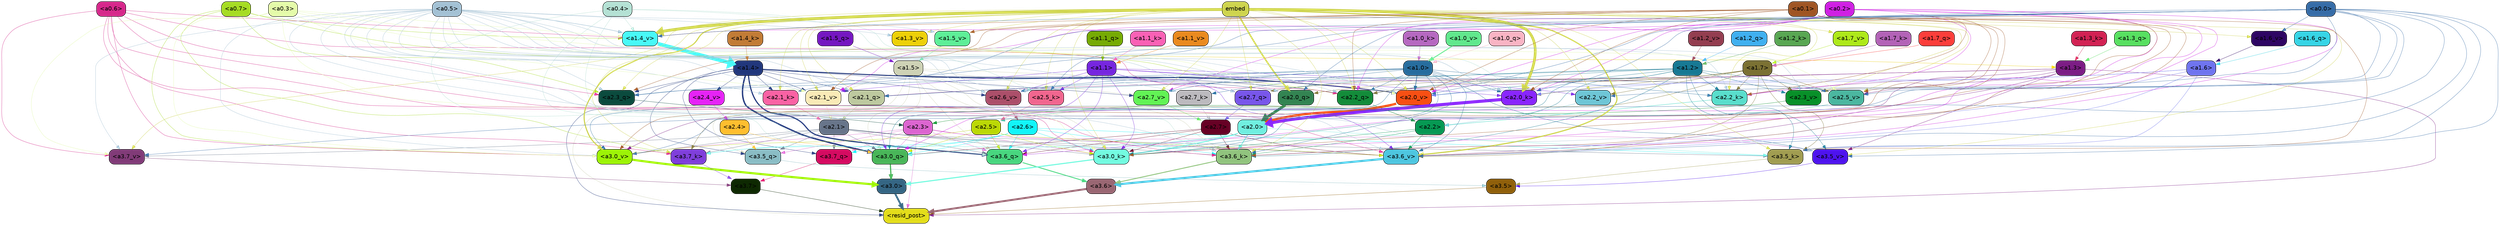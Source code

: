 strict digraph "" {
	graph [bgcolor=transparent,
		layout=dot,
		overlap=false,
		splines=true
	];
	"<a3.7>"	[color=black,
		fillcolor="#0e2902",
		fontname=Helvetica,
		shape=box,
		style="filled, rounded"];
	"<resid_post>"	[color=black,
		fillcolor="#e3dd1a",
		fontname=Helvetica,
		shape=box,
		style="filled, rounded"];
	"<a3.7>" -> "<resid_post>"	[color="#0e2902",
		penwidth=0.6239100098609924];
	"<a3.6>"	[color=black,
		fillcolor="#9a6773",
		fontname=Helvetica,
		shape=box,
		style="filled, rounded"];
	"<a3.6>" -> "<resid_post>"	[color="#9a6773",
		penwidth=4.569062113761902];
	"<a3.5>"	[color=black,
		fillcolor="#90600b",
		fontname=Helvetica,
		shape=box,
		style="filled, rounded"];
	"<a3.5>" -> "<resid_post>"	[color="#90600b",
		penwidth=0.6];
	"<a3.0>"	[color=black,
		fillcolor="#356684",
		fontname=Helvetica,
		shape=box,
		style="filled, rounded"];
	"<a3.0>" -> "<resid_post>"	[color="#356684",
		penwidth=4.283544182777405];
	"<a2.3>"	[color=black,
		fillcolor="#dc65d0",
		fontname=Helvetica,
		shape=box,
		style="filled, rounded"];
	"<a2.3>" -> "<resid_post>"	[color="#dc65d0",
		penwidth=0.6];
	"<a3.7_q>"	[color=black,
		fillcolor="#d50b61",
		fontname=Helvetica,
		shape=box,
		style="filled, rounded"];
	"<a2.3>" -> "<a3.7_q>"	[color="#dc65d0",
		penwidth=0.6];
	"<a3.6_q>"	[color=black,
		fillcolor="#48d67f",
		fontname=Helvetica,
		shape=box,
		style="filled, rounded"];
	"<a2.3>" -> "<a3.6_q>"	[color="#dc65d0",
		penwidth=0.6];
	"<a3.5_q>"	[color=black,
		fillcolor="#8abdc5",
		fontname=Helvetica,
		shape=box,
		style="filled, rounded"];
	"<a2.3>" -> "<a3.5_q>"	[color="#dc65d0",
		penwidth=0.6];
	"<a3.0_q>"	[color=black,
		fillcolor="#49b659",
		fontname=Helvetica,
		shape=box,
		style="filled, rounded"];
	"<a2.3>" -> "<a3.0_q>"	[color="#dc65d0",
		penwidth=0.6];
	"<a3.0_k>"	[color=black,
		fillcolor="#73fbe0",
		fontname=Helvetica,
		shape=box,
		style="filled, rounded"];
	"<a2.3>" -> "<a3.0_k>"	[color="#dc65d0",
		penwidth=0.6];
	"<a3.6_v>"	[color=black,
		fillcolor="#4ec6e0",
		fontname=Helvetica,
		shape=box,
		style="filled, rounded"];
	"<a2.3>" -> "<a3.6_v>"	[color="#dc65d0",
		penwidth=0.6];
	"<a3.5_v>"	[color=black,
		fillcolor="#4e13ee",
		fontname=Helvetica,
		shape=box,
		style="filled, rounded"];
	"<a2.3>" -> "<a3.5_v>"	[color="#dc65d0",
		penwidth=0.6];
	"<a3.0_v>"	[color=black,
		fillcolor="#9df307",
		fontname=Helvetica,
		shape=box,
		style="filled, rounded"];
	"<a2.3>" -> "<a3.0_v>"	[color="#dc65d0",
		penwidth=0.6];
	"<a1.5>"	[color=black,
		fillcolor="#ced2b5",
		fontname=Helvetica,
		shape=box,
		style="filled, rounded"];
	"<a1.5>" -> "<resid_post>"	[color="#ced2b5",
		penwidth=0.6];
	"<a1.5>" -> "<a3.6_q>"	[color="#ced2b5",
		penwidth=0.6];
	"<a1.5>" -> "<a3.5_q>"	[color="#ced2b5",
		penwidth=0.6];
	"<a1.5>" -> "<a3.0_q>"	[color="#ced2b5",
		penwidth=0.6];
	"<a3.6_k>"	[color=black,
		fillcolor="#91c47e",
		fontname=Helvetica,
		shape=box,
		style="filled, rounded"];
	"<a1.5>" -> "<a3.6_k>"	[color="#ced2b5",
		penwidth=0.6];
	"<a1.5>" -> "<a3.0_k>"	[color="#ced2b5",
		penwidth=0.6];
	"<a2.2_q>"	[color=black,
		fillcolor="#138c3a",
		fontname=Helvetica,
		shape=box,
		style="filled, rounded"];
	"<a1.5>" -> "<a2.2_q>"	[color="#ced2b5",
		penwidth=0.6];
	"<a2.7_v>"	[color=black,
		fillcolor="#62f355",
		fontname=Helvetica,
		shape=box,
		style="filled, rounded"];
	"<a1.5>" -> "<a2.7_v>"	[color="#ced2b5",
		penwidth=0.6];
	"<a2.6_v>"	[color=black,
		fillcolor="#ac4f6a",
		fontname=Helvetica,
		shape=box,
		style="filled, rounded"];
	"<a1.5>" -> "<a2.6_v>"	[color="#ced2b5",
		penwidth=0.6];
	"<a2.1_v>"	[color=black,
		fillcolor="#f9eab7",
		fontname=Helvetica,
		shape=box,
		style="filled, rounded"];
	"<a1.5>" -> "<a2.1_v>"	[color="#ced2b5",
		penwidth=0.6];
	"<a1.4>"	[color=black,
		fillcolor="#21377c",
		fontname=Helvetica,
		shape=box,
		style="filled, rounded"];
	"<a1.4>" -> "<resid_post>"	[color="#21377c",
		penwidth=0.6];
	"<a1.4>" -> "<a3.7_q>"	[color="#21377c",
		penwidth=0.6];
	"<a1.4>" -> "<a3.6_q>"	[color="#21377c",
		penwidth=2.7536282539367676];
	"<a1.4>" -> "<a3.5_q>"	[color="#21377c",
		penwidth=0.6];
	"<a1.4>" -> "<a3.0_q>"	[color="#21377c",
		penwidth=3.3369133472442627];
	"<a2.3_q>"	[color=black,
		fillcolor="#0b4b3e",
		fontname=Helvetica,
		shape=box,
		style="filled, rounded"];
	"<a1.4>" -> "<a2.3_q>"	[color="#21377c",
		penwidth=0.6];
	"<a1.4>" -> "<a2.2_q>"	[color="#21377c",
		penwidth=0.6];
	"<a2.1_q>"	[color=black,
		fillcolor="#bdc99f",
		fontname=Helvetica,
		shape=box,
		style="filled, rounded"];
	"<a1.4>" -> "<a2.1_q>"	[color="#21377c",
		penwidth=0.6];
	"<a2.0_q>"	[color=black,
		fillcolor="#338452",
		fontname=Helvetica,
		shape=box,
		style="filled, rounded"];
	"<a1.4>" -> "<a2.0_q>"	[color="#21377c",
		penwidth=0.6];
	"<a2.1_k>"	[color=black,
		fillcolor="#fa62a4",
		fontname=Helvetica,
		shape=box,
		style="filled, rounded"];
	"<a1.4>" -> "<a2.1_k>"	[color="#21377c",
		penwidth=0.6];
	"<a1.4>" -> "<a2.7_v>"	[color="#21377c",
		penwidth=0.6];
	"<a1.4>" -> "<a2.6_v>"	[color="#21377c",
		penwidth=0.6];
	"<a2.5_v>"	[color=black,
		fillcolor="#4bb7a0",
		fontname=Helvetica,
		shape=box,
		style="filled, rounded"];
	"<a1.4>" -> "<a2.5_v>"	[color="#21377c",
		penwidth=0.6];
	"<a2.4_v>"	[color=black,
		fillcolor="#e623f6",
		fontname=Helvetica,
		shape=box,
		style="filled, rounded"];
	"<a1.4>" -> "<a2.4_v>"	[color="#21377c",
		penwidth=0.6];
	"<a1.4>" -> "<a2.1_v>"	[color="#21377c",
		penwidth=0.6];
	"<a2.0_v>"	[color=black,
		fillcolor="#f84f13",
		fontname=Helvetica,
		shape=box,
		style="filled, rounded"];
	"<a1.4>" -> "<a2.0_v>"	[color="#21377c",
		penwidth=2.2818827629089355];
	"<a1.3>"	[color=black,
		fillcolor="#7c1d85",
		fontname=Helvetica,
		shape=box,
		style="filled, rounded"];
	"<a1.3>" -> "<resid_post>"	[color="#7c1d85",
		penwidth=0.6];
	"<a1.3>" -> "<a3.6_v>"	[color="#7c1d85",
		penwidth=0.6];
	"<a1.3>" -> "<a3.5_v>"	[color="#7c1d85",
		penwidth=0.6];
	"<a1.3>" -> "<a3.0_v>"	[color="#7c1d85",
		penwidth=0.6];
	"<a1.3>" -> "<a2.2_q>"	[color="#7c1d85",
		penwidth=0.6];
	"<a1.3>" -> "<a2.1_q>"	[color="#7c1d85",
		penwidth=0.6];
	"<a2.2_k>"	[color=black,
		fillcolor="#59decc",
		fontname=Helvetica,
		shape=box,
		style="filled, rounded"];
	"<a1.3>" -> "<a2.2_k>"	[color="#7c1d85",
		penwidth=0.6];
	"<a1.3>" -> "<a2.5_v>"	[color="#7c1d85",
		penwidth=0.6];
	"<a3.7_q>" -> "<a3.7>"	[color="#d50b61",
		penwidth=0.6];
	"<a3.6_q>" -> "<a3.6>"	[color="#48d67f",
		penwidth=2.0344843566417694];
	"<a3.5_q>" -> "<a3.5>"	[color="#8abdc5",
		penwidth=0.6];
	"<a3.0_q>" -> "<a3.0>"	[color="#49b659",
		penwidth=2.863015294075012];
	"<a3.7_k>"	[color=black,
		fillcolor="#7f3fdb",
		fontname=Helvetica,
		shape=box,
		style="filled, rounded"];
	"<a3.7_k>" -> "<a3.7>"	[color="#7f3fdb",
		penwidth=0.6];
	"<a3.6_k>" -> "<a3.6>"	[color="#91c47e",
		penwidth=2.1770318150520325];
	"<a3.5_k>"	[color=black,
		fillcolor="#a19d51",
		fontname=Helvetica,
		shape=box,
		style="filled, rounded"];
	"<a3.5_k>" -> "<a3.5>"	[color="#a19d51",
		penwidth=0.6];
	"<a3.0_k>" -> "<a3.0>"	[color="#73fbe0",
		penwidth=2.6323853135108948];
	"<a3.7_v>"	[color=black,
		fillcolor="#813b78",
		fontname=Helvetica,
		shape=box,
		style="filled, rounded"];
	"<a3.7_v>" -> "<a3.7>"	[color="#813b78",
		penwidth=0.6];
	"<a3.6_v>" -> "<a3.6>"	[color="#4ec6e0",
		penwidth=4.972373723983765];
	"<a3.5_v>" -> "<a3.5>"	[color="#4e13ee",
		penwidth=0.6];
	"<a3.0_v>" -> "<a3.0>"	[color="#9df307",
		penwidth=5.1638524532318115];
	"<a2.6>"	[color=black,
		fillcolor="#12f5f9",
		fontname=Helvetica,
		shape=box,
		style="filled, rounded"];
	"<a2.6>" -> "<a3.7_q>"	[color="#12f5f9",
		penwidth=0.6];
	"<a2.6>" -> "<a3.6_q>"	[color="#12f5f9",
		penwidth=0.6];
	"<a2.6>" -> "<a3.0_q>"	[color="#12f5f9",
		penwidth=0.6];
	"<a2.6>" -> "<a3.7_k>"	[color="#12f5f9",
		penwidth=0.6];
	"<a2.6>" -> "<a3.6_k>"	[color="#12f5f9",
		penwidth=0.6];
	"<a2.6>" -> "<a3.5_k>"	[color="#12f5f9",
		penwidth=0.6];
	"<a2.6>" -> "<a3.0_k>"	[color="#12f5f9",
		penwidth=0.6];
	"<a2.1>"	[color=black,
		fillcolor="#68758a",
		fontname=Helvetica,
		shape=box,
		style="filled, rounded"];
	"<a2.1>" -> "<a3.7_q>"	[color="#68758a",
		penwidth=0.6];
	"<a2.1>" -> "<a3.6_q>"	[color="#68758a",
		penwidth=0.6];
	"<a2.1>" -> "<a3.5_q>"	[color="#68758a",
		penwidth=0.6];
	"<a2.1>" -> "<a3.0_q>"	[color="#68758a",
		penwidth=0.6];
	"<a2.1>" -> "<a3.7_k>"	[color="#68758a",
		penwidth=0.6];
	"<a2.1>" -> "<a3.6_k>"	[color="#68758a",
		penwidth=0.6];
	"<a2.1>" -> "<a3.5_k>"	[color="#68758a",
		penwidth=0.6];
	"<a2.1>" -> "<a3.0_k>"	[color="#68758a",
		penwidth=0.6];
	"<a2.1>" -> "<a3.7_v>"	[color="#68758a",
		penwidth=0.6];
	"<a2.1>" -> "<a3.6_v>"	[color="#68758a",
		penwidth=0.6];
	"<a2.1>" -> "<a3.0_v>"	[color="#68758a",
		penwidth=0.6];
	"<a2.7>"	[color=black,
		fillcolor="#670125",
		fontname=Helvetica,
		shape=box,
		style="filled, rounded"];
	"<a2.7>" -> "<a3.6_q>"	[color="#670125",
		penwidth=0.6];
	"<a2.7>" -> "<a3.0_q>"	[color="#670125",
		penwidth=0.6];
	"<a2.7>" -> "<a3.6_k>"	[color="#670125",
		penwidth=0.6];
	"<a2.7>" -> "<a3.0_k>"	[color="#670125",
		penwidth=0.6];
	"<a2.7>" -> "<a3.6_v>"	[color="#670125",
		penwidth=0.6];
	"<a2.5>"	[color=black,
		fillcolor="#bbd806",
		fontname=Helvetica,
		shape=box,
		style="filled, rounded"];
	"<a2.5>" -> "<a3.6_q>"	[color="#bbd806",
		penwidth=0.6];
	"<a2.5>" -> "<a3.0_q>"	[color="#bbd806",
		penwidth=0.6];
	"<a2.5>" -> "<a3.0_k>"	[color="#bbd806",
		penwidth=0.6];
	"<a2.5>" -> "<a3.6_v>"	[color="#bbd806",
		penwidth=0.6];
	"<a2.5>" -> "<a3.0_v>"	[color="#bbd806",
		penwidth=0.6];
	"<a2.0>"	[color=black,
		fillcolor="#70efe0",
		fontname=Helvetica,
		shape=box,
		style="filled, rounded"];
	"<a2.0>" -> "<a3.6_q>"	[color="#70efe0",
		penwidth=0.6];
	"<a2.0>" -> "<a3.0_q>"	[color="#70efe0",
		penwidth=0.6];
	"<a2.0>" -> "<a3.7_k>"	[color="#70efe0",
		penwidth=0.6];
	"<a2.0>" -> "<a3.6_k>"	[color="#70efe0",
		penwidth=1.7047871947288513];
	"<a2.0>" -> "<a3.5_k>"	[color="#70efe0",
		penwidth=0.6];
	"<a2.0>" -> "<a3.0_k>"	[color="#70efe0",
		penwidth=2.239806979894638];
	"<a1.1>"	[color=black,
		fillcolor="#7626df",
		fontname=Helvetica,
		shape=box,
		style="filled, rounded"];
	"<a1.1>" -> "<a3.6_q>"	[color="#7626df",
		penwidth=0.6];
	"<a1.1>" -> "<a3.0_q>"	[color="#7626df",
		penwidth=0.6];
	"<a1.1>" -> "<a3.0_k>"	[color="#7626df",
		penwidth=0.6];
	"<a1.1>" -> "<a3.6_v>"	[color="#7626df",
		penwidth=0.6];
	"<a2.7_q>"	[color=black,
		fillcolor="#7856ea",
		fontname=Helvetica,
		shape=box,
		style="filled, rounded"];
	"<a1.1>" -> "<a2.7_q>"	[color="#7626df",
		penwidth=0.6];
	"<a2.5_k>"	[color=black,
		fillcolor="#f1668f",
		fontname=Helvetica,
		shape=box,
		style="filled, rounded"];
	"<a1.1>" -> "<a2.5_k>"	[color="#7626df",
		penwidth=0.6];
	"<a2.0_k>"	[color=black,
		fillcolor="#8926fd",
		fontname=Helvetica,
		shape=box,
		style="filled, rounded"];
	"<a1.1>" -> "<a2.0_k>"	[color="#7626df",
		penwidth=0.6];
	"<a1.1>" -> "<a2.6_v>"	[color="#7626df",
		penwidth=0.6];
	"<a2.2_v>"	[color=black,
		fillcolor="#6ec6d6",
		fontname=Helvetica,
		shape=box,
		style="filled, rounded"];
	"<a1.1>" -> "<a2.2_v>"	[color="#7626df",
		penwidth=0.6];
	"<a1.1>" -> "<a2.1_v>"	[color="#7626df",
		penwidth=0.6];
	"<a1.1>" -> "<a2.0_v>"	[color="#7626df",
		penwidth=0.6];
	"<a0.4>"	[color=black,
		fillcolor="#b4e1d4",
		fontname=Helvetica,
		shape=box,
		style="filled, rounded"];
	"<a0.4>" -> "<a3.6_q>"	[color="#b4e1d4",
		penwidth=0.6];
	"<a0.4>" -> "<a3.0_q>"	[color="#b4e1d4",
		penwidth=0.6];
	"<a0.4>" -> "<a3.6_k>"	[color="#b4e1d4",
		penwidth=0.6];
	"<a0.4>" -> "<a2.5_k>"	[color="#b4e1d4",
		penwidth=0.6];
	"<a0.4>" -> "<a2.0_k>"	[color="#b4e1d4",
		penwidth=0.6];
	"<a1.4_v>"	[color=black,
		fillcolor="#48f9f7",
		fontname=Helvetica,
		shape=box,
		style="filled, rounded"];
	"<a0.4>" -> "<a1.4_v>"	[color="#b4e1d4",
		penwidth=0.6];
	"<a0.2>"	[color=black,
		fillcolor="#cf20e3",
		fontname=Helvetica,
		shape=box,
		style="filled, rounded"];
	"<a0.2>" -> "<a3.6_q>"	[color="#cf20e3",
		penwidth=0.6];
	"<a0.2>" -> "<a3.0_q>"	[color="#cf20e3",
		penwidth=0.6];
	"<a0.2>" -> "<a3.6_k>"	[color="#cf20e3",
		penwidth=0.6];
	"<a0.2>" -> "<a3.0_k>"	[color="#cf20e3",
		penwidth=0.6];
	"<a0.2>" -> "<a2.2_q>"	[color="#cf20e3",
		penwidth=0.6];
	"<a0.2>" -> "<a2.2_k>"	[color="#cf20e3",
		penwidth=0.6];
	"<a0.2>" -> "<a2.0_k>"	[color="#cf20e3",
		penwidth=0.6];
	"<a0.2>" -> "<a2.7_v>"	[color="#cf20e3",
		penwidth=0.6];
	"<a0.2>" -> "<a2.1_v>"	[color="#cf20e3",
		penwidth=0.6];
	"<a0.2>" -> "<a2.0_v>"	[color="#cf20e3",
		penwidth=0.6];
	"<a0.2>" -> "<a1.4_v>"	[color="#cf20e3",
		penwidth=0.6];
	"<a2.4>"	[color=black,
		fillcolor="#ffbe2f",
		fontname=Helvetica,
		shape=box,
		style="filled, rounded"];
	"<a2.4>" -> "<a3.5_q>"	[color="#ffbe2f",
		penwidth=0.6];
	"<a2.4>" -> "<a3.0_q>"	[color="#ffbe2f",
		penwidth=0.6];
	"<a1.2>"	[color=black,
		fillcolor="#177994",
		fontname=Helvetica,
		shape=box,
		style="filled, rounded"];
	"<a1.2>" -> "<a3.0_q>"	[color="#177994",
		penwidth=0.6];
	"<a1.2>" -> "<a3.6_k>"	[color="#177994",
		penwidth=0.6];
	"<a1.2>" -> "<a3.5_k>"	[color="#177994",
		penwidth=0.6];
	"<a1.2>" -> "<a3.0_k>"	[color="#177994",
		penwidth=0.6];
	"<a1.2>" -> "<a3.5_v>"	[color="#177994",
		penwidth=0.6];
	"<a1.2>" -> "<a2.7_q>"	[color="#177994",
		penwidth=0.6];
	"<a1.2>" -> "<a2.2_q>"	[color="#177994",
		penwidth=0.6];
	"<a1.2>" -> "<a2.2_k>"	[color="#177994",
		penwidth=0.6];
	"<a1.2>" -> "<a2.6_v>"	[color="#177994",
		penwidth=0.6];
	"<a1.2>" -> "<a2.5_v>"	[color="#177994",
		penwidth=0.6];
	"<a2.3_v>"	[color=black,
		fillcolor="#089029",
		fontname=Helvetica,
		shape=box,
		style="filled, rounded"];
	"<a1.2>" -> "<a2.3_v>"	[color="#177994",
		penwidth=0.6];
	"<a1.2>" -> "<a2.0_v>"	[color="#177994",
		penwidth=0.6];
	"<a1.7>"	[color=black,
		fillcolor="#7b7133",
		fontname=Helvetica,
		shape=box,
		style="filled, rounded"];
	"<a1.7>" -> "<a3.7_k>"	[color="#7b7133",
		penwidth=0.6];
	"<a1.7>" -> "<a3.5_k>"	[color="#7b7133",
		penwidth=0.6];
	"<a1.7>" -> "<a3.6_v>"	[color="#7b7133",
		penwidth=0.6];
	"<a1.7>" -> "<a2.7_q>"	[color="#7b7133",
		penwidth=0.6];
	"<a1.7>" -> "<a2.2_q>"	[color="#7b7133",
		penwidth=0.6];
	"<a1.7>" -> "<a2.0_q>"	[color="#7b7133",
		penwidth=0.6];
	"<a1.7>" -> "<a2.2_k>"	[color="#7b7133",
		penwidth=0.6];
	"<a1.7>" -> "<a2.0_k>"	[color="#7b7133",
		penwidth=0.6];
	"<a1.7>" -> "<a2.5_v>"	[color="#7b7133",
		penwidth=0.6];
	"<a1.7>" -> "<a2.3_v>"	[color="#7b7133",
		penwidth=0.6];
	"<a1.7>" -> "<a2.2_v>"	[color="#7b7133",
		penwidth=0.6];
	"<a0.7>"	[color=black,
		fillcolor="#a6dc24",
		fontname=Helvetica,
		shape=box,
		style="filled, rounded"];
	"<a0.7>" -> "<a3.7_k>"	[color="#a6dc24",
		penwidth=0.6];
	"<a0.7>" -> "<a3.0_v>"	[color="#a6dc24",
		penwidth=0.6];
	"<a0.7>" -> "<a2.3_q>"	[color="#a6dc24",
		penwidth=0.6];
	"<a0.7>" -> "<a2.2_q>"	[color="#a6dc24",
		penwidth=0.6];
	"<a0.7>" -> "<a1.4_v>"	[color="#a6dc24",
		penwidth=0.6];
	"<a0.6>"	[color=black,
		fillcolor="#d6278b",
		fontname=Helvetica,
		shape=box,
		style="filled, rounded"];
	"<a0.6>" -> "<a3.7_k>"	[color="#d6278b",
		penwidth=0.6];
	"<a0.6>" -> "<a3.6_k>"	[color="#d6278b",
		penwidth=0.6];
	"<a0.6>" -> "<a3.0_k>"	[color="#d6278b",
		penwidth=0.6];
	"<a0.6>" -> "<a3.7_v>"	[color="#d6278b",
		penwidth=0.6];
	"<a0.6>" -> "<a3.6_v>"	[color="#d6278b",
		penwidth=0.6];
	"<a0.6>" -> "<a3.0_v>"	[color="#d6278b",
		penwidth=0.6];
	"<a0.6>" -> "<a2.3_q>"	[color="#d6278b",
		penwidth=0.6];
	"<a0.6>" -> "<a2.2_q>"	[color="#d6278b",
		penwidth=0.6];
	"<a0.6>" -> "<a1.4_v>"	[color="#d6278b",
		penwidth=0.6];
	embed	[color=black,
		fillcolor="#ced44e",
		fontname=Helvetica,
		shape=box,
		style="filled, rounded"];
	embed -> "<a3.7_k>"	[color="#ced44e",
		penwidth=0.6];
	embed -> "<a3.6_k>"	[color="#ced44e",
		penwidth=0.6];
	embed -> "<a3.5_k>"	[color="#ced44e",
		penwidth=0.6];
	embed -> "<a3.0_k>"	[color="#ced44e",
		penwidth=0.6];
	embed -> "<a3.7_v>"	[color="#ced44e",
		penwidth=0.6];
	embed -> "<a3.6_v>"	[color="#ced44e",
		penwidth=2.7369276881217957];
	embed -> "<a3.5_v>"	[color="#ced44e",
		penwidth=0.6];
	embed -> "<a3.0_v>"	[color="#ced44e",
		penwidth=2.5778204202651978];
	embed -> "<a2.7_q>"	[color="#ced44e",
		penwidth=0.6];
	embed -> "<a2.3_q>"	[color="#ced44e",
		penwidth=0.6];
	embed -> "<a2.2_q>"	[color="#ced44e",
		penwidth=0.6];
	embed -> "<a2.1_q>"	[color="#ced44e",
		penwidth=0.6];
	embed -> "<a2.0_q>"	[color="#ced44e",
		penwidth=3.459219217300415];
	embed -> "<a2.5_k>"	[color="#ced44e",
		penwidth=0.6];
	embed -> "<a2.2_k>"	[color="#ced44e",
		penwidth=0.6363201141357422];
	embed -> "<a2.1_k>"	[color="#ced44e",
		penwidth=0.6];
	embed -> "<a2.0_k>"	[color="#ced44e",
		penwidth=6.407642982900143];
	embed -> "<a2.7_v>"	[color="#ced44e",
		penwidth=0.6];
	embed -> "<a2.6_v>"	[color="#ced44e",
		penwidth=0.6];
	embed -> "<a2.5_v>"	[color="#ced44e",
		penwidth=0.6];
	embed -> "<a2.3_v>"	[color="#ced44e",
		penwidth=0.6];
	embed -> "<a2.2_v>"	[color="#ced44e",
		penwidth=0.6175012588500977];
	embed -> "<a2.1_v>"	[color="#ced44e",
		penwidth=0.6];
	embed -> "<a2.0_v>"	[color="#ced44e",
		penwidth=0.6];
	"<a1.7_v>"	[color=black,
		fillcolor="#aee91a",
		fontname=Helvetica,
		shape=box,
		style="filled, rounded"];
	embed -> "<a1.7_v>"	[color="#ced44e",
		penwidth=0.6];
	"<a1.6_v>"	[color=black,
		fillcolor="#2e0663",
		fontname=Helvetica,
		shape=box,
		style="filled, rounded"];
	embed -> "<a1.6_v>"	[color="#ced44e",
		penwidth=0.6];
	"<a1.5_v>"	[color=black,
		fillcolor="#5eef98",
		fontname=Helvetica,
		shape=box,
		style="filled, rounded"];
	embed -> "<a1.5_v>"	[color="#ced44e",
		penwidth=0.6];
	embed -> "<a1.4_v>"	[color="#ced44e",
		penwidth=6.860090345144272];
	"<a1.3_v>"	[color=black,
		fillcolor="#edd109",
		fontname=Helvetica,
		shape=box,
		style="filled, rounded"];
	embed -> "<a1.3_v>"	[color="#ced44e",
		penwidth=0.6];
	"<a2.2>"	[color=black,
		fillcolor="#069953",
		fontname=Helvetica,
		shape=box,
		style="filled, rounded"];
	"<a2.2>" -> "<a3.6_k>"	[color="#069953",
		penwidth=0.6];
	"<a2.2>" -> "<a3.0_k>"	[color="#069953",
		penwidth=0.6];
	"<a2.2>" -> "<a3.6_v>"	[color="#069953",
		penwidth=0.6];
	"<a1.6>"	[color=black,
		fillcolor="#6f74ef",
		fontname=Helvetica,
		shape=box,
		style="filled, rounded"];
	"<a1.6>" -> "<a3.6_k>"	[color="#6f74ef",
		penwidth=0.6];
	"<a1.6>" -> "<a3.5_k>"	[color="#6f74ef",
		penwidth=0.6];
	"<a1.6>" -> "<a3.6_v>"	[color="#6f74ef",
		penwidth=0.6];
	"<a1.6>" -> "<a2.0_k>"	[color="#6f74ef",
		penwidth=0.6];
	"<a1.6>" -> "<a2.0_v>"	[color="#6f74ef",
		penwidth=0.6];
	"<a1.0>"	[color=black,
		fillcolor="#276d9e",
		fontname=Helvetica,
		shape=box,
		style="filled, rounded"];
	"<a1.0>" -> "<a3.6_k>"	[color="#276d9e",
		penwidth=0.6];
	"<a1.0>" -> "<a3.0_k>"	[color="#276d9e",
		penwidth=0.6];
	"<a1.0>" -> "<a3.6_v>"	[color="#276d9e",
		penwidth=0.6];
	"<a1.0>" -> "<a3.5_v>"	[color="#276d9e",
		penwidth=0.6];
	"<a1.0>" -> "<a3.0_v>"	[color="#276d9e",
		penwidth=0.6];
	"<a1.0>" -> "<a2.3_q>"	[color="#276d9e",
		penwidth=0.6];
	"<a1.0>" -> "<a2.2_q>"	[color="#276d9e",
		penwidth=0.6];
	"<a1.0>" -> "<a2.1_q>"	[color="#276d9e",
		penwidth=0.6];
	"<a2.7_k>"	[color=black,
		fillcolor="#bcbabe",
		fontname=Helvetica,
		shape=box,
		style="filled, rounded"];
	"<a1.0>" -> "<a2.7_k>"	[color="#276d9e",
		penwidth=0.6];
	"<a1.0>" -> "<a2.2_k>"	[color="#276d9e",
		penwidth=0.6];
	"<a1.0>" -> "<a2.0_k>"	[color="#276d9e",
		penwidth=0.6];
	"<a1.0>" -> "<a2.7_v>"	[color="#276d9e",
		penwidth=0.6];
	"<a1.0>" -> "<a2.6_v>"	[color="#276d9e",
		penwidth=0.6];
	"<a1.0>" -> "<a2.0_v>"	[color="#276d9e",
		penwidth=1.2978954315185547];
	"<a0.5>"	[color=black,
		fillcolor="#a3c1d4",
		fontname=Helvetica,
		shape=box,
		style="filled, rounded"];
	"<a0.5>" -> "<a3.6_k>"	[color="#a3c1d4",
		penwidth=0.6];
	"<a0.5>" -> "<a3.7_v>"	[color="#a3c1d4",
		penwidth=0.6];
	"<a0.5>" -> "<a3.6_v>"	[color="#a3c1d4",
		penwidth=0.6];
	"<a0.5>" -> "<a3.5_v>"	[color="#a3c1d4",
		penwidth=0.6];
	"<a0.5>" -> "<a3.0_v>"	[color="#a3c1d4",
		penwidth=0.6];
	"<a0.5>" -> "<a2.7_q>"	[color="#a3c1d4",
		penwidth=0.6];
	"<a0.5>" -> "<a2.3_q>"	[color="#a3c1d4",
		penwidth=0.6];
	"<a0.5>" -> "<a2.2_q>"	[color="#a3c1d4",
		penwidth=0.6];
	"<a0.5>" -> "<a2.1_q>"	[color="#a3c1d4",
		penwidth=0.6];
	"<a0.5>" -> "<a2.0_q>"	[color="#a3c1d4",
		penwidth=0.6];
	"<a0.5>" -> "<a2.7_k>"	[color="#a3c1d4",
		penwidth=0.6];
	"<a0.5>" -> "<a2.5_k>"	[color="#a3c1d4",
		penwidth=0.6];
	"<a0.5>" -> "<a2.2_k>"	[color="#a3c1d4",
		penwidth=0.6];
	"<a0.5>" -> "<a2.1_k>"	[color="#a3c1d4",
		penwidth=0.6];
	"<a0.5>" -> "<a2.0_k>"	[color="#a3c1d4",
		penwidth=0.7721366882324219];
	"<a0.5>" -> "<a2.6_v>"	[color="#a3c1d4",
		penwidth=0.6];
	"<a0.5>" -> "<a2.3_v>"	[color="#a3c1d4",
		penwidth=0.6];
	"<a0.5>" -> "<a2.1_v>"	[color="#a3c1d4",
		penwidth=0.6];
	"<a0.5>" -> "<a2.0_v>"	[color="#a3c1d4",
		penwidth=0.6];
	"<a0.5>" -> "<a1.5_v>"	[color="#a3c1d4",
		penwidth=0.6];
	"<a0.5>" -> "<a1.4_v>"	[color="#a3c1d4",
		penwidth=1.0206317901611328];
	"<a0.5>" -> "<a1.3_v>"	[color="#a3c1d4",
		penwidth=0.6];
	"<a0.1>"	[color=black,
		fillcolor="#9f5524",
		fontname=Helvetica,
		shape=box,
		style="filled, rounded"];
	"<a0.1>" -> "<a3.6_k>"	[color="#9f5524",
		penwidth=0.6];
	"<a0.1>" -> "<a3.5_k>"	[color="#9f5524",
		penwidth=0.6];
	"<a0.1>" -> "<a3.0_k>"	[color="#9f5524",
		penwidth=0.6];
	"<a0.1>" -> "<a3.6_v>"	[color="#9f5524",
		penwidth=0.6];
	"<a0.1>" -> "<a3.0_v>"	[color="#9f5524",
		penwidth=0.6];
	"<a0.1>" -> "<a2.3_q>"	[color="#9f5524",
		penwidth=0.6];
	"<a0.1>" -> "<a2.2_q>"	[color="#9f5524",
		penwidth=0.6];
	"<a0.1>" -> "<a2.2_k>"	[color="#9f5524",
		penwidth=0.6];
	"<a0.1>" -> "<a2.0_k>"	[color="#9f5524",
		penwidth=0.6];
	"<a0.1>" -> "<a2.5_v>"	[color="#9f5524",
		penwidth=0.6];
	"<a0.1>" -> "<a2.3_v>"	[color="#9f5524",
		penwidth=0.6];
	"<a0.1>" -> "<a2.1_v>"	[color="#9f5524",
		penwidth=0.6];
	"<a0.1>" -> "<a2.0_v>"	[color="#9f5524",
		penwidth=0.6];
	"<a0.1>" -> "<a1.5_v>"	[color="#9f5524",
		penwidth=0.6];
	"<a0.1>" -> "<a1.4_v>"	[color="#9f5524",
		penwidth=0.6];
	"<a0.0>"	[color=black,
		fillcolor="#366ca7",
		fontname=Helvetica,
		shape=box,
		style="filled, rounded"];
	"<a0.0>" -> "<a3.5_k>"	[color="#366ca7",
		penwidth=0.6];
	"<a0.0>" -> "<a3.7_v>"	[color="#366ca7",
		penwidth=0.6];
	"<a0.0>" -> "<a3.6_v>"	[color="#366ca7",
		penwidth=0.6];
	"<a0.0>" -> "<a3.5_v>"	[color="#366ca7",
		penwidth=0.6];
	"<a0.0>" -> "<a3.0_v>"	[color="#366ca7",
		penwidth=0.6];
	"<a0.0>" -> "<a2.3_q>"	[color="#366ca7",
		penwidth=0.6];
	"<a0.0>" -> "<a2.0_q>"	[color="#366ca7",
		penwidth=0.6];
	"<a0.0>" -> "<a2.5_k>"	[color="#366ca7",
		penwidth=0.6];
	"<a0.0>" -> "<a2.1_k>"	[color="#366ca7",
		penwidth=0.6];
	"<a0.0>" -> "<a2.0_k>"	[color="#366ca7",
		penwidth=0.6];
	"<a0.0>" -> "<a2.5_v>"	[color="#366ca7",
		penwidth=0.6];
	"<a0.0>" -> "<a2.3_v>"	[color="#366ca7",
		penwidth=0.6];
	"<a0.0>" -> "<a2.2_v>"	[color="#366ca7",
		penwidth=0.6];
	"<a0.0>" -> "<a2.0_v>"	[color="#366ca7",
		penwidth=0.6];
	"<a0.0>" -> "<a1.6_v>"	[color="#366ca7",
		penwidth=0.6];
	"<a0.0>" -> "<a1.4_v>"	[color="#366ca7",
		penwidth=0.6];
	"<a0.3>"	[color=black,
		fillcolor="#e4fba9",
		fontname=Helvetica,
		shape=box,
		style="filled, rounded"];
	"<a0.3>" -> "<a3.0_k>"	[color="#e4fba9",
		penwidth=0.6];
	"<a0.3>" -> "<a3.7_v>"	[color="#e4fba9",
		penwidth=0.6];
	"<a0.3>" -> "<a3.0_v>"	[color="#e4fba9",
		penwidth=0.6];
	"<a0.3>" -> "<a2.5_v>"	[color="#e4fba9",
		penwidth=0.6];
	"<a0.3>" -> "<a2.1_v>"	[color="#e4fba9",
		penwidth=0.6];
	"<a0.3>" -> "<a2.0_v>"	[color="#e4fba9",
		penwidth=0.6];
	"<a0.3>" -> "<a1.4_v>"	[color="#e4fba9",
		penwidth=0.6];
	"<a2.7_q>" -> "<a2.7>"	[color="#7856ea",
		penwidth=0.6];
	"<a2.3_q>" -> "<a2.3>"	[color="#0b4b3e",
		penwidth=0.6];
	"<a2.2_q>" -> "<a2.2>"	[color="#138c3a",
		penwidth=0.7441773414611816];
	"<a2.1_q>" -> "<a2.1>"	[color="#bdc99f",
		penwidth=0.6];
	"<a2.0_q>" -> "<a2.0>"	[color="#338452",
		penwidth=6.422367453575134];
	"<a2.7_k>" -> "<a2.7>"	[color="#bcbabe",
		penwidth=0.6];
	"<a2.5_k>" -> "<a2.5>"	[color="#f1668f",
		penwidth=0.6];
	"<a2.2_k>" -> "<a2.2>"	[color="#59decc",
		penwidth=0.8810110092163086];
	"<a2.1_k>" -> "<a2.1>"	[color="#fa62a4",
		penwidth=0.6];
	"<a2.0_k>" -> "<a2.0>"	[color="#8926fd",
		penwidth=7.398894429206848];
	"<a2.7_v>" -> "<a2.7>"	[color="#62f355",
		penwidth=0.6];
	"<a2.6_v>" -> "<a2.6>"	[color="#ac4f6a",
		penwidth=0.6];
	"<a2.5_v>" -> "<a2.5>"	[color="#4bb7a0",
		penwidth=0.6];
	"<a2.4_v>" -> "<a2.4>"	[color="#e623f6",
		penwidth=0.6];
	"<a2.3_v>" -> "<a2.3>"	[color="#089029",
		penwidth=0.6];
	"<a2.2_v>" -> "<a2.2>"	[color="#6ec6d6",
		penwidth=0.6];
	"<a2.1_v>" -> "<a2.1>"	[color="#f9eab7",
		penwidth=0.6];
	"<a2.0_v>" -> "<a2.0>"	[color="#f84f13",
		penwidth=5.395828627049923];
	"<a1.7_q>"	[color=black,
		fillcolor="#fc3e3b",
		fontname=Helvetica,
		shape=box,
		style="filled, rounded"];
	"<a1.7_q>" -> "<a1.7>"	[color="#fc3e3b",
		penwidth=0.6];
	"<a1.6_q>"	[color=black,
		fillcolor="#37d5e6",
		fontname=Helvetica,
		shape=box,
		style="filled, rounded"];
	"<a1.6_q>" -> "<a1.6>"	[color="#37d5e6",
		penwidth=0.6];
	"<a1.5_q>"	[color=black,
		fillcolor="#7517c1",
		fontname=Helvetica,
		shape=box,
		style="filled, rounded"];
	"<a1.5_q>" -> "<a1.5>"	[color="#7517c1",
		penwidth=0.6];
	"<a1.3_q>"	[color=black,
		fillcolor="#58e061",
		fontname=Helvetica,
		shape=box,
		style="filled, rounded"];
	"<a1.3_q>" -> "<a1.3>"	[color="#58e061",
		penwidth=0.6];
	"<a1.2_q>"	[color=black,
		fillcolor="#40b0f0",
		fontname=Helvetica,
		shape=box,
		style="filled, rounded"];
	"<a1.2_q>" -> "<a1.2>"	[color="#40b0f0",
		penwidth=0.6];
	"<a1.1_q>"	[color=black,
		fillcolor="#76ab04",
		fontname=Helvetica,
		shape=box,
		style="filled, rounded"];
	"<a1.1_q>" -> "<a1.1>"	[color="#76ab04",
		penwidth=0.6];
	"<a1.0_q>"	[color=black,
		fillcolor="#f9b4c4",
		fontname=Helvetica,
		shape=box,
		style="filled, rounded"];
	"<a1.0_q>" -> "<a1.0>"	[color="#f9b4c4",
		penwidth=0.6];
	"<a1.7_k>"	[color=black,
		fillcolor="#b363b7",
		fontname=Helvetica,
		shape=box,
		style="filled, rounded"];
	"<a1.7_k>" -> "<a1.7>"	[color="#b363b7",
		penwidth=0.6];
	"<a1.4_k>"	[color=black,
		fillcolor="#c27c36",
		fontname=Helvetica,
		shape=box,
		style="filled, rounded"];
	"<a1.4_k>" -> "<a1.4>"	[color="#c27c36",
		penwidth=0.6];
	"<a1.3_k>"	[color=black,
		fillcolor="#d22254",
		fontname=Helvetica,
		shape=box,
		style="filled, rounded"];
	"<a1.3_k>" -> "<a1.3>"	[color="#d22254",
		penwidth=0.6];
	"<a1.2_k>"	[color=black,
		fillcolor="#59a753",
		fontname=Helvetica,
		shape=box,
		style="filled, rounded"];
	"<a1.2_k>" -> "<a1.2>"	[color="#59a753",
		penwidth=0.6];
	"<a1.1_k>"	[color=black,
		fillcolor="#fa61b5",
		fontname=Helvetica,
		shape=box,
		style="filled, rounded"];
	"<a1.1_k>" -> "<a1.1>"	[color="#fa61b5",
		penwidth=0.6];
	"<a1.0_k>"	[color=black,
		fillcolor="#b669c1",
		fontname=Helvetica,
		shape=box,
		style="filled, rounded"];
	"<a1.0_k>" -> "<a1.0>"	[color="#b669c1",
		penwidth=0.6];
	"<a1.7_v>" -> "<a1.7>"	[color="#aee91a",
		penwidth=0.6];
	"<a1.6_v>" -> "<a1.6>"	[color="#2e0663",
		penwidth=0.6];
	"<a1.5_v>" -> "<a1.5>"	[color="#5eef98",
		penwidth=0.6];
	"<a1.4_v>" -> "<a1.4>"	[color="#48f9f7",
		penwidth=8.774570226669312];
	"<a1.3_v>" -> "<a1.3>"	[color="#edd109",
		penwidth=0.6];
	"<a1.2_v>"	[color=black,
		fillcolor="#943e50",
		fontname=Helvetica,
		shape=box,
		style="filled, rounded"];
	"<a1.2_v>" -> "<a1.2>"	[color="#943e50",
		penwidth=0.6];
	"<a1.1_v>"	[color=black,
		fillcolor="#ea8a1f",
		fontname=Helvetica,
		shape=box,
		style="filled, rounded"];
	"<a1.1_v>" -> "<a1.1>"	[color="#ea8a1f",
		penwidth=0.6];
	"<a1.0_v>"	[color=black,
		fillcolor="#61e88d",
		fontname=Helvetica,
		shape=box,
		style="filled, rounded"];
	"<a1.0_v>" -> "<a1.0>"	[color="#61e88d",
		penwidth=2.0497570037841797];
}
